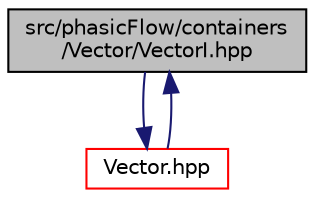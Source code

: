 digraph "src/phasicFlow/containers/Vector/VectorI.hpp"
{
 // LATEX_PDF_SIZE
  edge [fontname="Helvetica",fontsize="10",labelfontname="Helvetica",labelfontsize="10"];
  node [fontname="Helvetica",fontsize="10",shape=record];
  Node1 [label="src/phasicFlow/containers\l/Vector/VectorI.hpp",height=0.2,width=0.4,color="black", fillcolor="grey75", style="filled", fontcolor="black",tooltip=" "];
  Node1 -> Node2 [color="midnightblue",fontsize="10",style="solid",fontname="Helvetica"];
  Node2 [label="Vector.hpp",height=0.2,width=0.4,color="red", fillcolor="white", style="filled",URL="$Vector_8hpp.html",tooltip=" "];
  Node2 -> Node1 [color="midnightblue",fontsize="10",style="solid",fontname="Helvetica"];
}
